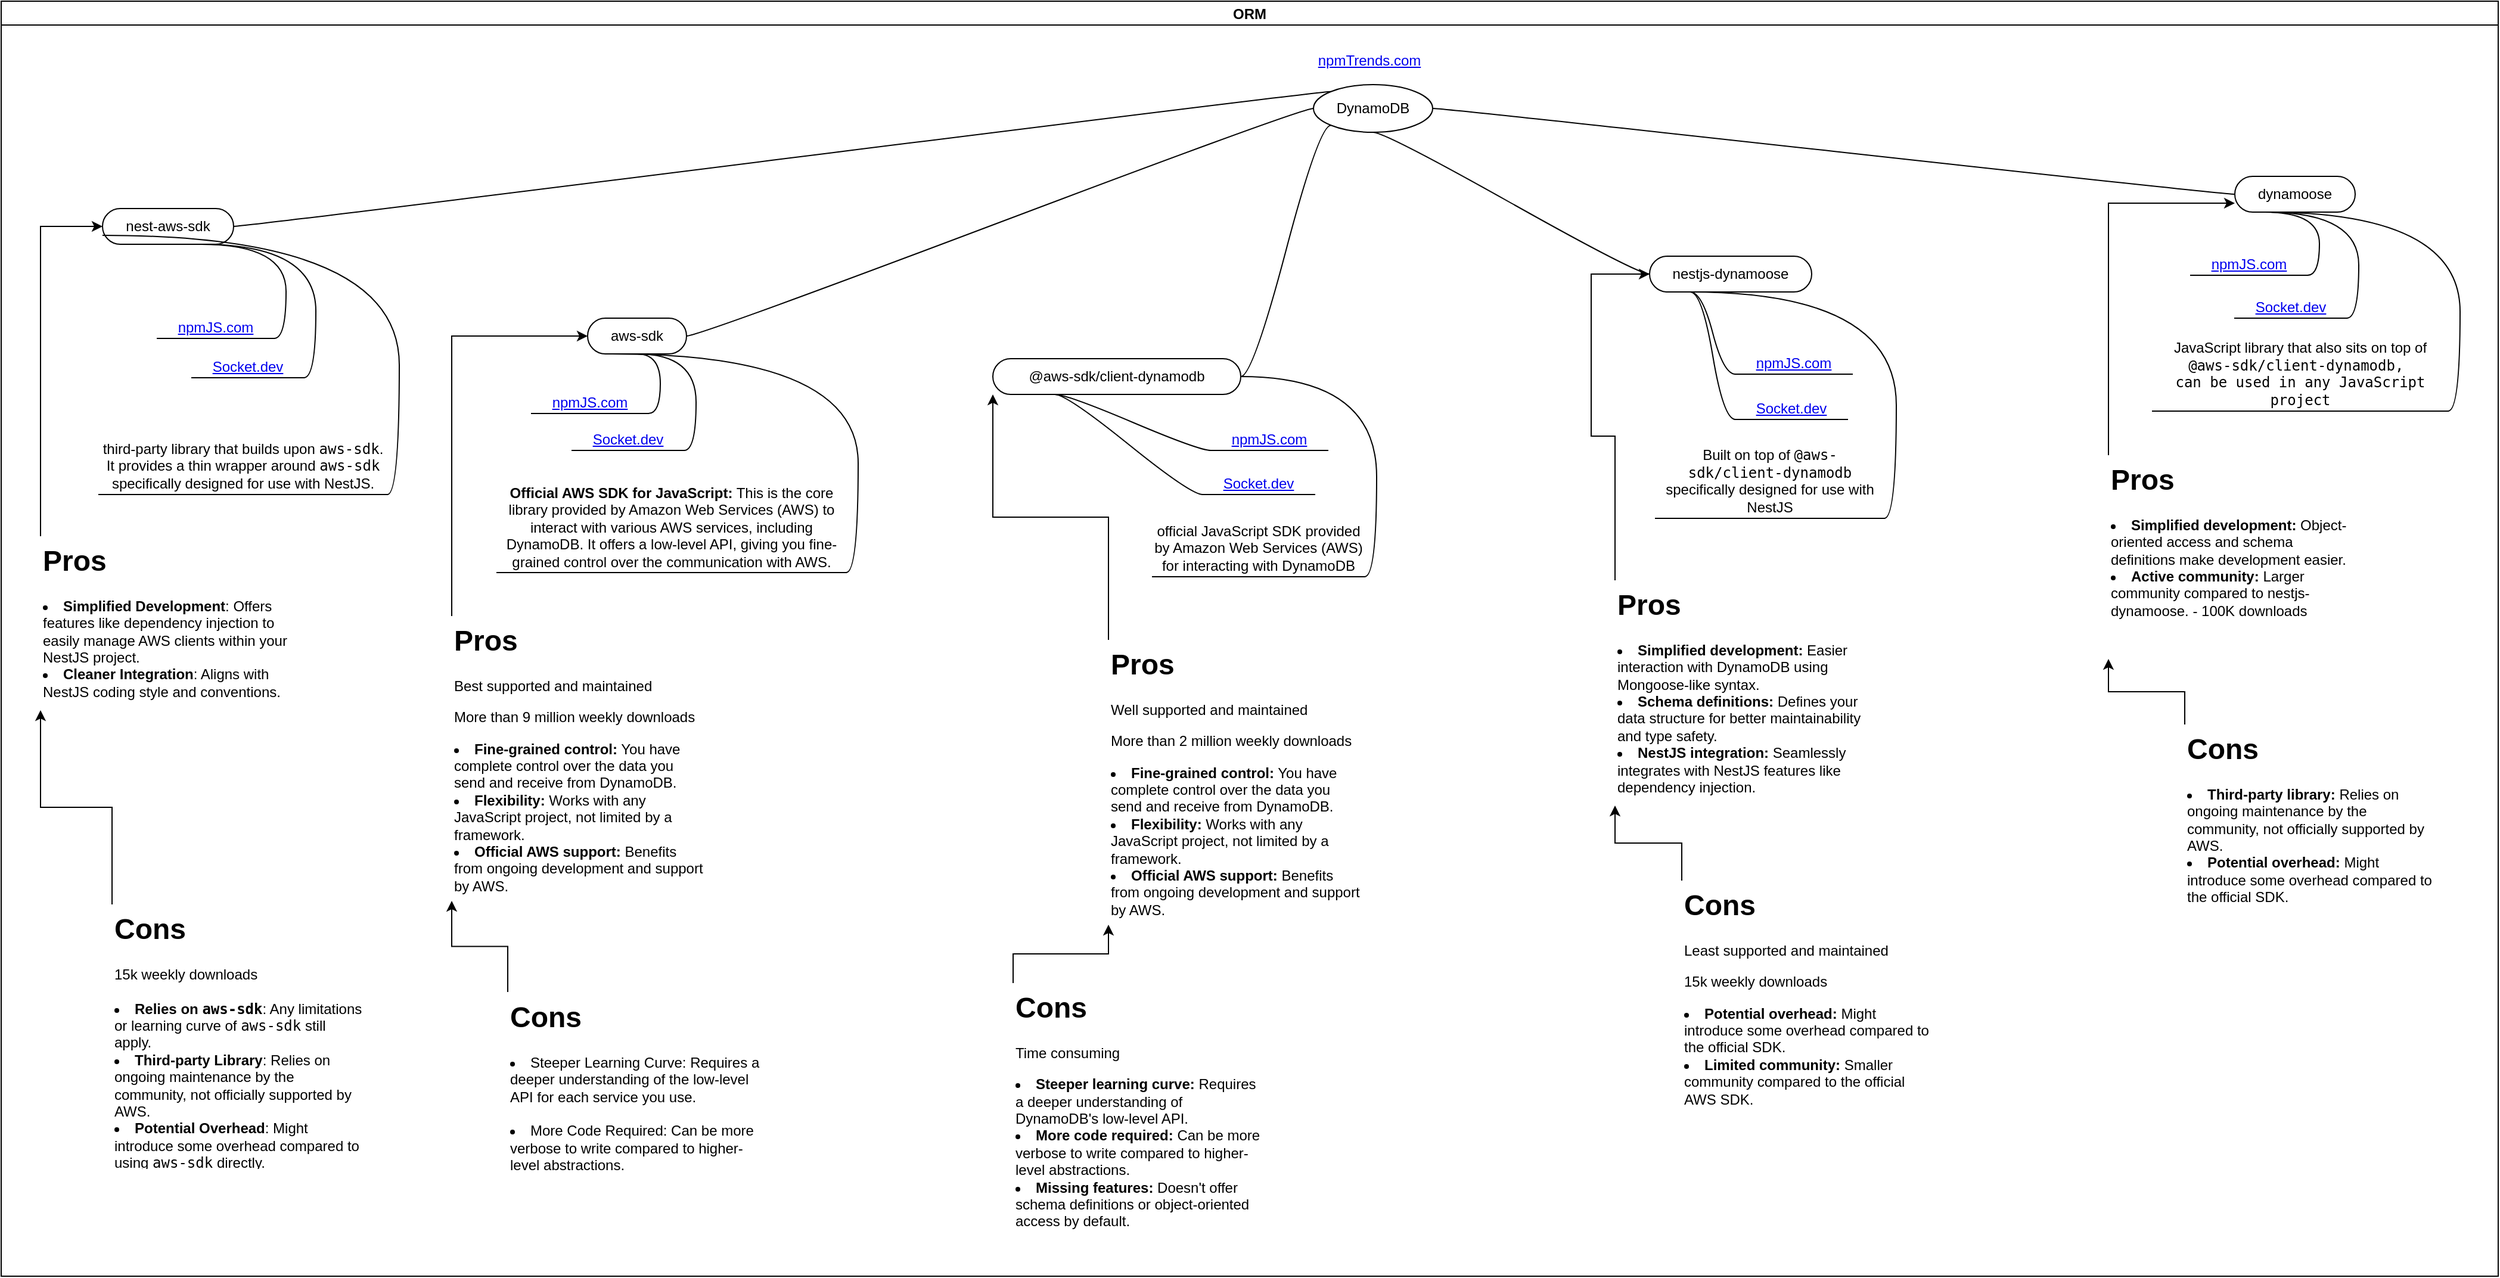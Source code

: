 <mxfile border="50" scale="3" compressed="false" locked="false" version="24.7.2" type="github">
  <diagram name="Blank" id="YmL12bMKpDGza6XwsDPr">
    <mxGraphModel dx="3053" dy="1545" grid="0" gridSize="10" guides="1" tooltips="1" connect="1" arrows="1" fold="1" page="0" pageScale="1" pageWidth="827" pageHeight="1169" background="none" math="1" shadow="0">
      <root>
        <mxCell id="X5NqExCQtvZxIxQ7pmgY-0" />
        <mxCell id="1" parent="X5NqExCQtvZxIxQ7pmgY-0" />
        <mxCell id="dohqmcMWc8sms09kIWmR-1" value="ORM" style="swimlane;startSize=20;horizontal=1;containerType=tree;" parent="1" vertex="1">
          <mxGeometry x="152" y="344" width="2095" height="1070" as="geometry">
            <mxRectangle x="241" y="273" width="84" height="26" as="alternateBounds" />
          </mxGeometry>
        </mxCell>
        <mxCell id="dohqmcMWc8sms09kIWmR-2" value="" style="edgeStyle=entityRelationEdgeStyle;startArrow=none;endArrow=none;segment=10;curved=1;sourcePerimeterSpacing=0;targetPerimeterSpacing=0;rounded=0;" parent="dohqmcMWc8sms09kIWmR-1" source="dohqmcMWc8sms09kIWmR-6" target="dohqmcMWc8sms09kIWmR-7" edge="1">
          <mxGeometry relative="1" as="geometry" />
        </mxCell>
        <mxCell id="dohqmcMWc8sms09kIWmR-4" value="" style="edgeStyle=entityRelationEdgeStyle;startArrow=none;endArrow=none;segment=10;curved=1;sourcePerimeterSpacing=0;targetPerimeterSpacing=0;rounded=0;exitX=0;exitY=1;exitDx=0;exitDy=0;" parent="dohqmcMWc8sms09kIWmR-1" source="dohqmcMWc8sms09kIWmR-6" target="dohqmcMWc8sms09kIWmR-9" edge="1">
          <mxGeometry relative="1" as="geometry" />
        </mxCell>
        <mxCell id="dohqmcMWc8sms09kIWmR-6" value="DynamoDB" style="ellipse;whiteSpace=wrap;html=1;align=center;treeFolding=1;treeMoving=1;newEdgeStyle={&quot;edgeStyle&quot;:&quot;entityRelationEdgeStyle&quot;,&quot;startArrow&quot;:&quot;none&quot;,&quot;endArrow&quot;:&quot;none&quot;,&quot;segment&quot;:10,&quot;curved&quot;:1,&quot;sourcePerimeterSpacing&quot;:0,&quot;targetPerimeterSpacing&quot;:0};" parent="dohqmcMWc8sms09kIWmR-1" vertex="1">
          <mxGeometry x="1101" y="70" width="100" height="40" as="geometry" />
        </mxCell>
        <mxCell id="dohqmcMWc8sms09kIWmR-7" value="dynamoose" style="whiteSpace=wrap;html=1;rounded=1;arcSize=50;align=center;verticalAlign=middle;strokeWidth=1;autosize=1;spacing=4;treeFolding=1;treeMoving=1;newEdgeStyle={&quot;edgeStyle&quot;:&quot;entityRelationEdgeStyle&quot;,&quot;startArrow&quot;:&quot;none&quot;,&quot;endArrow&quot;:&quot;none&quot;,&quot;segment&quot;:10,&quot;curved&quot;:1,&quot;sourcePerimeterSpacing&quot;:0,&quot;targetPerimeterSpacing&quot;:0};" parent="dohqmcMWc8sms09kIWmR-1" vertex="1">
          <mxGeometry x="1874" y="147" width="101" height="30" as="geometry" />
        </mxCell>
        <mxCell id="dohqmcMWc8sms09kIWmR-9" value="@aws-sdk/client-dynamodb" style="whiteSpace=wrap;html=1;rounded=1;arcSize=50;align=center;verticalAlign=middle;strokeWidth=1;autosize=1;spacing=4;treeFolding=1;treeMoving=1;newEdgeStyle={&quot;edgeStyle&quot;:&quot;entityRelationEdgeStyle&quot;,&quot;startArrow&quot;:&quot;none&quot;,&quot;endArrow&quot;:&quot;none&quot;,&quot;segment&quot;:10,&quot;curved&quot;:1,&quot;sourcePerimeterSpacing&quot;:0,&quot;targetPerimeterSpacing&quot;:0};" parent="dohqmcMWc8sms09kIWmR-1" vertex="1">
          <mxGeometry x="832" y="300" width="208" height="30" as="geometry" />
        </mxCell>
        <mxCell id="dohqmcMWc8sms09kIWmR-16" value="nestjs-dynamoose" style="whiteSpace=wrap;html=1;rounded=1;arcSize=50;align=center;verticalAlign=middle;strokeWidth=1;autosize=1;spacing=4;treeFolding=1;treeMoving=1;newEdgeStyle={&quot;edgeStyle&quot;:&quot;entityRelationEdgeStyle&quot;,&quot;startArrow&quot;:&quot;none&quot;,&quot;endArrow&quot;:&quot;none&quot;,&quot;segment&quot;:10,&quot;curved&quot;:1,&quot;sourcePerimeterSpacing&quot;:0,&quot;targetPerimeterSpacing&quot;:0};" parent="dohqmcMWc8sms09kIWmR-1" vertex="1">
          <mxGeometry x="1383" y="214" width="136" height="30" as="geometry" />
        </mxCell>
        <mxCell id="dohqmcMWc8sms09kIWmR-17" value="" style="edgeStyle=entityRelationEdgeStyle;startArrow=none;endArrow=none;segment=10;curved=1;sourcePerimeterSpacing=0;targetPerimeterSpacing=0;rounded=0;exitX=0.5;exitY=1;exitDx=0;exitDy=0;" parent="dohqmcMWc8sms09kIWmR-1" source="dohqmcMWc8sms09kIWmR-6" target="dohqmcMWc8sms09kIWmR-16" edge="1">
          <mxGeometry relative="1" as="geometry">
            <mxPoint x="1101" y="90" as="sourcePoint" />
            <mxPoint x="839" y="160" as="targetPoint" />
          </mxGeometry>
        </mxCell>
        <mxCell id="dohqmcMWc8sms09kIWmR-20" value="&lt;a href=&quot;https://socket.dev/npm/package/@aws-sdk/client-dynamodb&quot;&gt;Socket.dev&lt;/a&gt;" style="whiteSpace=wrap;html=1;shape=partialRectangle;top=0;left=0;bottom=1;right=0;points=[[0,1],[1,1]];fillColor=none;align=center;verticalAlign=bottom;routingCenterY=0.5;snapToPoint=1;recursiveResize=0;autosize=1;treeFolding=1;treeMoving=1;newEdgeStyle={&quot;edgeStyle&quot;:&quot;entityRelationEdgeStyle&quot;,&quot;startArrow&quot;:&quot;none&quot;,&quot;endArrow&quot;:&quot;none&quot;,&quot;segment&quot;:10,&quot;curved&quot;:1,&quot;sourcePerimeterSpacing&quot;:0,&quot;targetPerimeterSpacing&quot;:0};" parent="dohqmcMWc8sms09kIWmR-1" vertex="1" collapsed="1">
          <mxGeometry x="1008" y="388" width="94" height="26" as="geometry" />
        </mxCell>
        <mxCell id="dohqmcMWc8sms09kIWmR-21" value="" style="edgeStyle=entityRelationEdgeStyle;startArrow=none;endArrow=none;segment=10;curved=1;sourcePerimeterSpacing=0;targetPerimeterSpacing=0;rounded=0;exitX=0.25;exitY=1;exitDx=0;exitDy=0;" parent="dohqmcMWc8sms09kIWmR-1" source="dohqmcMWc8sms09kIWmR-9" target="dohqmcMWc8sms09kIWmR-20" edge="1">
          <mxGeometry relative="1" as="geometry">
            <mxPoint x="1093" y="481" as="sourcePoint" />
          </mxGeometry>
        </mxCell>
        <mxCell id="dohqmcMWc8sms09kIWmR-22" value="&lt;a href=&quot;https://socket.dev/npm/package/nestjs-dynamoose&quot;&gt;Socket.dev&lt;/a&gt;" style="whiteSpace=wrap;html=1;shape=partialRectangle;top=0;left=0;bottom=1;right=0;points=[[0,1],[1,1]];fillColor=none;align=center;verticalAlign=bottom;routingCenterY=0.5;snapToPoint=1;recursiveResize=0;autosize=1;treeFolding=1;treeMoving=1;newEdgeStyle={&quot;edgeStyle&quot;:&quot;entityRelationEdgeStyle&quot;,&quot;startArrow&quot;:&quot;none&quot;,&quot;endArrow&quot;:&quot;none&quot;,&quot;segment&quot;:10,&quot;curved&quot;:1,&quot;sourcePerimeterSpacing&quot;:0,&quot;targetPerimeterSpacing&quot;:0};" parent="dohqmcMWc8sms09kIWmR-1" vertex="1" collapsed="1">
          <mxGeometry x="1455" y="325" width="94" height="26" as="geometry" />
        </mxCell>
        <mxCell id="dohqmcMWc8sms09kIWmR-23" value="" style="edgeStyle=entityRelationEdgeStyle;startArrow=none;endArrow=none;segment=10;curved=1;sourcePerimeterSpacing=0;targetPerimeterSpacing=0;rounded=0;exitX=0.25;exitY=1;exitDx=0;exitDy=0;" parent="dohqmcMWc8sms09kIWmR-1" source="dohqmcMWc8sms09kIWmR-16" target="dohqmcMWc8sms09kIWmR-22" edge="1">
          <mxGeometry relative="1" as="geometry">
            <mxPoint x="797" y="148" as="sourcePoint" />
            <mxPoint x="836" y="232" as="targetPoint" />
          </mxGeometry>
        </mxCell>
        <mxCell id="dohqmcMWc8sms09kIWmR-24" value="&lt;a href=&quot;https://www.npmjs.com/package/dynamoose&quot;&gt;npmJS.com&lt;/a&gt;" style="whiteSpace=wrap;html=1;shape=partialRectangle;top=0;left=0;bottom=1;right=0;points=[[0,1],[1,1]];fillColor=none;align=center;verticalAlign=bottom;routingCenterY=0.5;snapToPoint=1;recursiveResize=0;autosize=1;treeFolding=1;treeMoving=1;newEdgeStyle={&quot;edgeStyle&quot;:&quot;entityRelationEdgeStyle&quot;,&quot;startArrow&quot;:&quot;none&quot;,&quot;endArrow&quot;:&quot;none&quot;,&quot;segment&quot;:10,&quot;curved&quot;:1,&quot;sourcePerimeterSpacing&quot;:0,&quot;targetPerimeterSpacing&quot;:0};" parent="dohqmcMWc8sms09kIWmR-1" vertex="1" collapsed="1">
          <mxGeometry x="1837" y="204" width="98" height="26" as="geometry" />
        </mxCell>
        <mxCell id="dohqmcMWc8sms09kIWmR-25" value="" style="edgeStyle=entityRelationEdgeStyle;startArrow=none;endArrow=none;segment=10;curved=1;sourcePerimeterSpacing=0;targetPerimeterSpacing=0;rounded=0;exitX=0.25;exitY=1;exitDx=0;exitDy=0;" parent="dohqmcMWc8sms09kIWmR-1" source="dohqmcMWc8sms09kIWmR-7" target="dohqmcMWc8sms09kIWmR-24" edge="1">
          <mxGeometry relative="1" as="geometry">
            <mxPoint x="1235" y="249" as="sourcePoint" />
            <mxPoint x="1240" y="321" as="targetPoint" />
          </mxGeometry>
        </mxCell>
        <mxCell id="4PkbjZWsWmm0DBfJ9wQo-7" value="Built on top of &lt;code class=&quot;&quot;&gt;@aws-sdk/client-dynamodb&lt;/code&gt; specifically designed for use with NestJS" style="whiteSpace=wrap;html=1;shape=partialRectangle;top=0;left=0;bottom=1;right=0;points=[[0,1],[1,1]];fillColor=none;align=center;verticalAlign=bottom;routingCenterY=0.5;snapToPoint=1;recursiveResize=0;autosize=1;treeFolding=1;treeMoving=1;newEdgeStyle={&quot;edgeStyle&quot;:&quot;entityRelationEdgeStyle&quot;,&quot;startArrow&quot;:&quot;none&quot;,&quot;endArrow&quot;:&quot;none&quot;,&quot;segment&quot;:10,&quot;curved&quot;:1,&quot;sourcePerimeterSpacing&quot;:0,&quot;targetPerimeterSpacing&quot;:0};" parent="dohqmcMWc8sms09kIWmR-1" vertex="1">
          <mxGeometry x="1388" y="377" width="192" height="57" as="geometry" />
        </mxCell>
        <mxCell id="4PkbjZWsWmm0DBfJ9wQo-8" value="" style="edgeStyle=entityRelationEdgeStyle;startArrow=none;endArrow=none;segment=10;curved=1;sourcePerimeterSpacing=0;targetPerimeterSpacing=0;rounded=0;exitX=0.25;exitY=1;exitDx=0;exitDy=0;" parent="dohqmcMWc8sms09kIWmR-1" source="dohqmcMWc8sms09kIWmR-16" target="4PkbjZWsWmm0DBfJ9wQo-7" edge="1">
          <mxGeometry relative="1" as="geometry">
            <mxPoint x="793" y="309" as="sourcePoint" />
          </mxGeometry>
        </mxCell>
        <mxCell id="4PkbjZWsWmm0DBfJ9wQo-9" value="official JavaScript SDK provided by Amazon Web Services (AWS) for interacting with DynamoDB" style="whiteSpace=wrap;html=1;shape=partialRectangle;top=0;left=0;bottom=1;right=0;points=[[0,1],[1,1]];fillColor=none;align=center;verticalAlign=bottom;routingCenterY=0.5;snapToPoint=1;recursiveResize=0;autosize=1;treeFolding=1;treeMoving=1;newEdgeStyle={&quot;edgeStyle&quot;:&quot;entityRelationEdgeStyle&quot;,&quot;startArrow&quot;:&quot;none&quot;,&quot;endArrow&quot;:&quot;none&quot;,&quot;segment&quot;:10,&quot;curved&quot;:1,&quot;sourcePerimeterSpacing&quot;:0,&quot;targetPerimeterSpacing&quot;:0};" parent="dohqmcMWc8sms09kIWmR-1" vertex="1">
          <mxGeometry x="966" y="431" width="178" height="52" as="geometry" />
        </mxCell>
        <mxCell id="4PkbjZWsWmm0DBfJ9wQo-10" value="" style="edgeStyle=entityRelationEdgeStyle;startArrow=none;endArrow=none;segment=10;curved=1;sourcePerimeterSpacing=0;targetPerimeterSpacing=0;rounded=0;exitX=1;exitY=0.5;exitDx=0;exitDy=0;" parent="dohqmcMWc8sms09kIWmR-1" source="dohqmcMWc8sms09kIWmR-9" target="4PkbjZWsWmm0DBfJ9wQo-9" edge="1">
          <mxGeometry relative="1" as="geometry">
            <mxPoint x="1235" y="249" as="sourcePoint" />
            <mxPoint x="1382" y="389" as="targetPoint" />
          </mxGeometry>
        </mxCell>
        <mxCell id="4PkbjZWsWmm0DBfJ9wQo-11" value="JavaScript library that also sits on top of &lt;code class=&quot;&quot;&gt;@aws-sdk/client-dynamodb,&amp;nbsp;&lt;/code&gt;&lt;div&gt;&lt;code class=&quot;&quot;&gt;can be used in any JavaScript project&lt;div class=&quot;container&quot;&gt;&lt;/div&gt;&lt;/code&gt;&lt;/div&gt;" style="whiteSpace=wrap;html=1;shape=partialRectangle;top=0;left=0;bottom=1;right=0;points=[[0,1],[1,1]];fillColor=none;align=center;verticalAlign=bottom;routingCenterY=0.5;snapToPoint=1;recursiveResize=0;autosize=1;treeFolding=1;treeMoving=1;newEdgeStyle={&quot;edgeStyle&quot;:&quot;entityRelationEdgeStyle&quot;,&quot;startArrow&quot;:&quot;none&quot;,&quot;endArrow&quot;:&quot;none&quot;,&quot;segment&quot;:10,&quot;curved&quot;:1,&quot;sourcePerimeterSpacing&quot;:0,&quot;targetPerimeterSpacing&quot;:0};" parent="dohqmcMWc8sms09kIWmR-1" vertex="1">
          <mxGeometry x="1805" y="303" width="248" height="41" as="geometry" />
        </mxCell>
        <mxCell id="4PkbjZWsWmm0DBfJ9wQo-12" value="" style="edgeStyle=entityRelationEdgeStyle;startArrow=none;endArrow=none;segment=10;curved=1;sourcePerimeterSpacing=0;targetPerimeterSpacing=0;rounded=0;exitX=0.25;exitY=1;exitDx=0;exitDy=0;" parent="dohqmcMWc8sms09kIWmR-1" source="dohqmcMWc8sms09kIWmR-7" target="4PkbjZWsWmm0DBfJ9wQo-11" edge="1">
          <mxGeometry relative="1" as="geometry">
            <mxPoint x="1235" y="249" as="sourcePoint" />
            <mxPoint x="1382" y="389" as="targetPoint" />
          </mxGeometry>
        </mxCell>
        <mxCell id="4PkbjZWsWmm0DBfJ9wQo-13" value="&lt;a href=&quot;https://www.npmjs.com/package/@aws-sdk/client-dynamodb&quot;&gt;npmJS.com&lt;/a&gt;" style="whiteSpace=wrap;html=1;shape=partialRectangle;top=0;left=0;bottom=1;right=0;points=[[0,1],[1,1]];fillColor=none;align=center;verticalAlign=bottom;routingCenterY=0.5;snapToPoint=1;recursiveResize=0;autosize=1;treeFolding=1;treeMoving=1;newEdgeStyle={&quot;edgeStyle&quot;:&quot;entityRelationEdgeStyle&quot;,&quot;startArrow&quot;:&quot;none&quot;,&quot;endArrow&quot;:&quot;none&quot;,&quot;segment&quot;:10,&quot;curved&quot;:1,&quot;sourcePerimeterSpacing&quot;:0,&quot;targetPerimeterSpacing&quot;:0};" parent="dohqmcMWc8sms09kIWmR-1" vertex="1" collapsed="1">
          <mxGeometry x="1015" y="351" width="98" height="26" as="geometry" />
        </mxCell>
        <mxCell id="4PkbjZWsWmm0DBfJ9wQo-14" value="" style="edgeStyle=entityRelationEdgeStyle;startArrow=none;endArrow=none;segment=10;curved=1;sourcePerimeterSpacing=0;targetPerimeterSpacing=0;rounded=0;exitX=0.25;exitY=1;exitDx=0;exitDy=0;" parent="dohqmcMWc8sms09kIWmR-1" source="dohqmcMWc8sms09kIWmR-9" target="4PkbjZWsWmm0DBfJ9wQo-13" edge="1">
          <mxGeometry relative="1" as="geometry">
            <mxPoint x="884" y="330" as="sourcePoint" />
            <mxPoint x="923" y="414" as="targetPoint" />
          </mxGeometry>
        </mxCell>
        <mxCell id="4PkbjZWsWmm0DBfJ9wQo-17" value="&lt;a href=&quot;https://www.npmjs.com/package/nestjs-dynamoose&quot;&gt;npmJS.com&lt;/a&gt;" style="whiteSpace=wrap;html=1;shape=partialRectangle;top=0;left=0;bottom=1;right=0;points=[[0,1],[1,1]];fillColor=none;align=center;verticalAlign=bottom;routingCenterY=0.5;snapToPoint=1;recursiveResize=0;autosize=1;treeFolding=1;treeMoving=1;newEdgeStyle={&quot;edgeStyle&quot;:&quot;entityRelationEdgeStyle&quot;,&quot;startArrow&quot;:&quot;none&quot;,&quot;endArrow&quot;:&quot;none&quot;,&quot;segment&quot;:10,&quot;curved&quot;:1,&quot;sourcePerimeterSpacing&quot;:0,&quot;targetPerimeterSpacing&quot;:0};" parent="dohqmcMWc8sms09kIWmR-1" vertex="1" collapsed="1">
          <mxGeometry x="1455" y="287" width="98" height="26" as="geometry" />
        </mxCell>
        <mxCell id="4PkbjZWsWmm0DBfJ9wQo-18" value="" style="edgeStyle=entityRelationEdgeStyle;startArrow=none;endArrow=none;segment=10;curved=1;sourcePerimeterSpacing=0;targetPerimeterSpacing=0;rounded=0;exitX=0.25;exitY=1;exitDx=0;exitDy=0;" parent="dohqmcMWc8sms09kIWmR-1" source="dohqmcMWc8sms09kIWmR-16" target="4PkbjZWsWmm0DBfJ9wQo-17" edge="1">
          <mxGeometry relative="1" as="geometry">
            <mxPoint x="1235" y="249" as="sourcePoint" />
            <mxPoint x="1257" y="318" as="targetPoint" />
          </mxGeometry>
        </mxCell>
        <mxCell id="4PkbjZWsWmm0DBfJ9wQo-21" value="&lt;a href=&quot;https://socket.dev/npm/package/dynamoose&quot;&gt;Socket.dev&lt;/a&gt;" style="whiteSpace=wrap;html=1;shape=partialRectangle;top=0;left=0;bottom=1;right=0;points=[[0,1],[1,1]];fillColor=none;align=center;verticalAlign=bottom;routingCenterY=0.5;snapToPoint=1;recursiveResize=0;autosize=1;treeFolding=1;treeMoving=1;newEdgeStyle={&quot;edgeStyle&quot;:&quot;entityRelationEdgeStyle&quot;,&quot;startArrow&quot;:&quot;none&quot;,&quot;endArrow&quot;:&quot;none&quot;,&quot;segment&quot;:10,&quot;curved&quot;:1,&quot;sourcePerimeterSpacing&quot;:0,&quot;targetPerimeterSpacing&quot;:0};" parent="dohqmcMWc8sms09kIWmR-1" vertex="1" collapsed="1">
          <mxGeometry x="1874" y="240" width="94" height="26" as="geometry" />
        </mxCell>
        <mxCell id="4PkbjZWsWmm0DBfJ9wQo-22" value="" style="edgeStyle=entityRelationEdgeStyle;startArrow=none;endArrow=none;segment=10;curved=1;sourcePerimeterSpacing=0;targetPerimeterSpacing=0;rounded=0;exitX=0.25;exitY=1;exitDx=0;exitDy=0;" parent="dohqmcMWc8sms09kIWmR-1" source="dohqmcMWc8sms09kIWmR-7" target="4PkbjZWsWmm0DBfJ9wQo-21" edge="1">
          <mxGeometry relative="1" as="geometry">
            <mxPoint x="1493" y="178" as="sourcePoint" />
            <mxPoint x="1533" y="243" as="targetPoint" />
          </mxGeometry>
        </mxCell>
        <mxCell id="4PkbjZWsWmm0DBfJ9wQo-24" value="&lt;a href=&quot;https://npmtrends.com/@aws-sdk/client-dynamodb-vs-aws-sdk-vs-dynamoose-vs-nest-aws-sdk-vs-nestjs-dynamoose&quot;&gt;npmTrends.com&lt;/a&gt;" style="text;html=1;align=center;verticalAlign=middle;whiteSpace=wrap;rounded=0;" parent="dohqmcMWc8sms09kIWmR-1" vertex="1">
          <mxGeometry x="1118" y="35" width="60" height="30" as="geometry" />
        </mxCell>
        <mxCell id="4PkbjZWsWmm0DBfJ9wQo-55" style="edgeStyle=orthogonalEdgeStyle;rounded=0;orthogonalLoop=1;jettySize=auto;html=1;exitX=0;exitY=0;exitDx=0;exitDy=0;entryX=0;entryY=1;entryDx=0;entryDy=0;" parent="dohqmcMWc8sms09kIWmR-1" source="4PkbjZWsWmm0DBfJ9wQo-25" target="dohqmcMWc8sms09kIWmR-9" edge="1">
          <mxGeometry relative="1" as="geometry" />
        </mxCell>
        <mxCell id="4PkbjZWsWmm0DBfJ9wQo-25" value="&lt;h1 style=&quot;margin-top: 0px;&quot;&gt;Pros&lt;/h1&gt;&lt;p&gt;Well supported and maintained&lt;/p&gt;&lt;p&gt;More than 2 million weekly downloads&lt;/p&gt;&lt;li data-sourcepos=&quot;7:1-7:104&quot;&gt;&lt;strong&gt;Fine-grained control:&lt;/strong&gt; You have complete control over the data you send and receive from DynamoDB.&lt;/li&gt;&lt;li data-sourcepos=&quot;8:1-8:81&quot;&gt;&lt;strong&gt;Flexibility:&lt;/strong&gt; Works with any JavaScript project, not limited by a framework.&lt;/li&gt;&lt;li data-sourcepos=&quot;9:1-10:0&quot;&gt;&lt;strong&gt;Official AWS support:&lt;/strong&gt; Benefits from ongoing development and support by AWS.&lt;/li&gt;" style="text;html=1;whiteSpace=wrap;overflow=hidden;rounded=0;" parent="dohqmcMWc8sms09kIWmR-1" vertex="1">
          <mxGeometry x="929" y="536" width="212" height="239" as="geometry" />
        </mxCell>
        <mxCell id="4PkbjZWsWmm0DBfJ9wQo-56" style="edgeStyle=orthogonalEdgeStyle;rounded=0;orthogonalLoop=1;jettySize=auto;html=1;exitX=0;exitY=0;exitDx=0;exitDy=0;entryX=0;entryY=1;entryDx=0;entryDy=0;" parent="dohqmcMWc8sms09kIWmR-1" source="4PkbjZWsWmm0DBfJ9wQo-26" target="4PkbjZWsWmm0DBfJ9wQo-25" edge="1">
          <mxGeometry relative="1" as="geometry" />
        </mxCell>
        <mxCell id="4PkbjZWsWmm0DBfJ9wQo-26" value="&lt;h1 style=&quot;margin-top: 0px;&quot;&gt;Cons&lt;/h1&gt;&lt;p&gt;Time consuming&lt;/p&gt;&lt;li data-sourcepos=&quot;13:1-13:90&quot;&gt;&lt;strong&gt;Steeper learning curve:&lt;/strong&gt; Requires a deeper understanding of DynamoDB&#39;s low-level API.&lt;/li&gt;&lt;li data-sourcepos=&quot;14:1-14:93&quot;&gt;&lt;strong&gt;More code required:&lt;/strong&gt; Can be more verbose to write compared to higher-level abstractions.&lt;/li&gt;&lt;li data-sourcepos=&quot;15:1-17:0&quot;&gt;&lt;strong&gt;Missing features:&lt;/strong&gt; Doesn&#39;t offer schema definitions or object-oriented access by default.&lt;/li&gt;" style="text;html=1;whiteSpace=wrap;overflow=hidden;rounded=0;" parent="dohqmcMWc8sms09kIWmR-1" vertex="1">
          <mxGeometry x="849" y="824" width="212" height="219" as="geometry" />
        </mxCell>
        <mxCell id="4PkbjZWsWmm0DBfJ9wQo-62" style="edgeStyle=orthogonalEdgeStyle;rounded=0;orthogonalLoop=1;jettySize=auto;html=1;exitX=0;exitY=0;exitDx=0;exitDy=0;entryX=0;entryY=1;entryDx=0;entryDy=0;" parent="dohqmcMWc8sms09kIWmR-1" source="4PkbjZWsWmm0DBfJ9wQo-27" target="4PkbjZWsWmm0DBfJ9wQo-28" edge="1">
          <mxGeometry relative="1" as="geometry" />
        </mxCell>
        <mxCell id="4PkbjZWsWmm0DBfJ9wQo-27" value="&lt;h1 style=&quot;margin-top: 0px;&quot;&gt;Cons&lt;/h1&gt;&lt;p&gt;Least supported and maintained&lt;/p&gt;&lt;p&gt;15k weekly downloads&lt;/p&gt;&lt;li data-sourcepos=&quot;29:1-29:85&quot;&gt;&lt;strong&gt;Potential overhead:&lt;/strong&gt; Might introduce some overhead compared to the official SDK.&lt;/li&gt;&lt;li data-sourcepos=&quot;30:1-32:0&quot;&gt;&lt;strong&gt;Limited community:&lt;/strong&gt; Smaller community compared to the official AWS SDK.&lt;/li&gt;" style="text;html=1;whiteSpace=wrap;overflow=hidden;rounded=0;" parent="dohqmcMWc8sms09kIWmR-1" vertex="1">
          <mxGeometry x="1410" y="738" width="212" height="199" as="geometry" />
        </mxCell>
        <mxCell id="4PkbjZWsWmm0DBfJ9wQo-61" style="edgeStyle=orthogonalEdgeStyle;rounded=0;orthogonalLoop=1;jettySize=auto;html=1;exitX=0;exitY=0;exitDx=0;exitDy=0;entryX=0;entryY=0.5;entryDx=0;entryDy=0;" parent="dohqmcMWc8sms09kIWmR-1" source="4PkbjZWsWmm0DBfJ9wQo-28" target="dohqmcMWc8sms09kIWmR-16" edge="1">
          <mxGeometry relative="1" as="geometry" />
        </mxCell>
        <mxCell id="4PkbjZWsWmm0DBfJ9wQo-28" value="&lt;h1 style=&quot;margin-top: 0px;&quot;&gt;Pros&lt;/h1&gt;&lt;li data-sourcepos=&quot;22:1-22:90&quot;&gt;&lt;strong&gt;Simplified development:&lt;/strong&gt; Easier interaction with DynamoDB using Mongoose-like syntax.&lt;/li&gt;&lt;li data-sourcepos=&quot;23:1-23:97&quot;&gt;&lt;strong&gt;Schema definitions:&lt;/strong&gt; Defines your data structure for better maintainability and type safety.&lt;/li&gt;&lt;li data-sourcepos=&quot;24:1-25:0&quot;&gt;&lt;strong&gt;NestJS integration:&lt;/strong&gt; Seamlessly integrates with NestJS features like dependency injection.&lt;/li&gt;" style="text;html=1;whiteSpace=wrap;overflow=hidden;rounded=0;" parent="dohqmcMWc8sms09kIWmR-1" vertex="1">
          <mxGeometry x="1354" y="486" width="212" height="189" as="geometry" />
        </mxCell>
        <mxCell id="4PkbjZWsWmm0DBfJ9wQo-60" style="edgeStyle=orthogonalEdgeStyle;rounded=0;orthogonalLoop=1;jettySize=auto;html=1;exitX=0;exitY=0;exitDx=0;exitDy=0;entryX=0;entryY=1;entryDx=0;entryDy=0;" parent="dohqmcMWc8sms09kIWmR-1" source="4PkbjZWsWmm0DBfJ9wQo-29" target="4PkbjZWsWmm0DBfJ9wQo-30" edge="1">
          <mxGeometry relative="1" as="geometry" />
        </mxCell>
        <mxCell id="4PkbjZWsWmm0DBfJ9wQo-29" value="&lt;h1 style=&quot;margin-top: 0px;&quot;&gt;Cons&lt;/h1&gt;&lt;li data-sourcepos=&quot;43:1-43:107&quot;&gt;&lt;strong&gt;Third-party library:&lt;/strong&gt; Relies on ongoing maintenance by the community, not officially supported by AWS.&lt;/li&gt;&lt;li data-sourcepos=&quot;44:1-45:0&quot;&gt;&lt;strong&gt;Potential overhead:&lt;/strong&gt; Might introduce some overhead compared to the official SDK.&lt;/li&gt;" style="text;html=1;whiteSpace=wrap;overflow=hidden;rounded=0;" parent="dohqmcMWc8sms09kIWmR-1" vertex="1">
          <mxGeometry x="1832" y="607" width="212" height="158" as="geometry" />
        </mxCell>
        <mxCell id="4PkbjZWsWmm0DBfJ9wQo-59" style="edgeStyle=orthogonalEdgeStyle;rounded=0;orthogonalLoop=1;jettySize=auto;html=1;exitX=0;exitY=0;exitDx=0;exitDy=0;entryX=0;entryY=0.75;entryDx=0;entryDy=0;" parent="dohqmcMWc8sms09kIWmR-1" source="4PkbjZWsWmm0DBfJ9wQo-30" target="dohqmcMWc8sms09kIWmR-7" edge="1">
          <mxGeometry relative="1" as="geometry" />
        </mxCell>
        <mxCell id="4PkbjZWsWmm0DBfJ9wQo-30" value="&lt;h1 style=&quot;margin-top: 0px;&quot;&gt;Pros&lt;/h1&gt;&lt;li data-sourcepos=&quot;37:1-37:100&quot;&gt;&lt;strong&gt;Simplified development:&lt;/strong&gt; Object-oriented access and schema definitions make development easier.&lt;/li&gt;&lt;li data-sourcepos=&quot;39:1-40:0&quot;&gt;&lt;strong&gt;Active community:&lt;/strong&gt; Larger community compared to nestjs-dynamoose. - 100K downloads&lt;/li&gt;" style="text;html=1;whiteSpace=wrap;overflow=hidden;rounded=0;" parent="dohqmcMWc8sms09kIWmR-1" vertex="1">
          <mxGeometry x="1768" y="381" width="212" height="171" as="geometry" />
        </mxCell>
        <mxCell id="4PkbjZWsWmm0DBfJ9wQo-49" value="aws-sdk" style="whiteSpace=wrap;html=1;rounded=1;arcSize=50;align=center;verticalAlign=middle;strokeWidth=1;autosize=1;spacing=4;treeFolding=1;treeMoving=1;newEdgeStyle={&quot;edgeStyle&quot;:&quot;entityRelationEdgeStyle&quot;,&quot;startArrow&quot;:&quot;none&quot;,&quot;endArrow&quot;:&quot;none&quot;,&quot;segment&quot;:10,&quot;curved&quot;:1,&quot;sourcePerimeterSpacing&quot;:0,&quot;targetPerimeterSpacing&quot;:0};" parent="dohqmcMWc8sms09kIWmR-1" vertex="1">
          <mxGeometry x="492" y="266" width="83" height="30" as="geometry" />
        </mxCell>
        <mxCell id="4PkbjZWsWmm0DBfJ9wQo-50" value="" style="edgeStyle=entityRelationEdgeStyle;startArrow=none;endArrow=none;segment=10;curved=1;sourcePerimeterSpacing=0;targetPerimeterSpacing=0;rounded=0;" parent="dohqmcMWc8sms09kIWmR-1" source="dohqmcMWc8sms09kIWmR-6" target="4PkbjZWsWmm0DBfJ9wQo-49" edge="1">
          <mxGeometry relative="1" as="geometry">
            <mxPoint x="1101" y="90" as="sourcePoint" />
            <mxPoint x="953" y="133" as="targetPoint" />
          </mxGeometry>
        </mxCell>
        <mxCell id="4PkbjZWsWmm0DBfJ9wQo-52" value="nest-aws-sdk" style="whiteSpace=wrap;html=1;rounded=1;arcSize=50;align=center;verticalAlign=middle;strokeWidth=1;autosize=1;spacing=4;treeFolding=1;treeMoving=1;newEdgeStyle={&quot;edgeStyle&quot;:&quot;entityRelationEdgeStyle&quot;,&quot;startArrow&quot;:&quot;none&quot;,&quot;endArrow&quot;:&quot;none&quot;,&quot;segment&quot;:10,&quot;curved&quot;:1,&quot;sourcePerimeterSpacing&quot;:0,&quot;targetPerimeterSpacing&quot;:0};" parent="dohqmcMWc8sms09kIWmR-1" vertex="1">
          <mxGeometry x="85" y="174" width="110" height="30" as="geometry" />
        </mxCell>
        <mxCell id="4PkbjZWsWmm0DBfJ9wQo-53" value="" style="edgeStyle=entityRelationEdgeStyle;startArrow=none;endArrow=none;segment=10;curved=1;sourcePerimeterSpacing=0;targetPerimeterSpacing=0;rounded=0;entryX=1;entryY=0.5;entryDx=0;entryDy=0;exitX=0;exitY=0;exitDx=0;exitDy=0;" parent="dohqmcMWc8sms09kIWmR-1" source="dohqmcMWc8sms09kIWmR-6" target="4PkbjZWsWmm0DBfJ9wQo-52" edge="1">
          <mxGeometry relative="1" as="geometry">
            <mxPoint x="1101" y="90" as="sourcePoint" />
            <mxPoint x="501.0" y="207" as="targetPoint" />
          </mxGeometry>
        </mxCell>
        <mxCell id="4PkbjZWsWmm0DBfJ9wQo-63" value="&lt;a href=&quot;https://socket.dev/npm/package/nest-aws-sdk&quot;&gt;Socket.dev&lt;/a&gt;" style="whiteSpace=wrap;html=1;shape=partialRectangle;top=0;left=0;bottom=1;right=0;points=[[0,1],[1,1]];fillColor=none;align=center;verticalAlign=bottom;routingCenterY=0.5;snapToPoint=1;recursiveResize=0;autosize=1;treeFolding=1;treeMoving=1;newEdgeStyle={&quot;edgeStyle&quot;:&quot;entityRelationEdgeStyle&quot;,&quot;startArrow&quot;:&quot;none&quot;,&quot;endArrow&quot;:&quot;none&quot;,&quot;segment&quot;:10,&quot;curved&quot;:1,&quot;sourcePerimeterSpacing&quot;:0,&quot;targetPerimeterSpacing&quot;:0};" parent="dohqmcMWc8sms09kIWmR-1" vertex="1" collapsed="1">
          <mxGeometry x="160" y="290" width="94" height="26" as="geometry" />
        </mxCell>
        <mxCell id="4PkbjZWsWmm0DBfJ9wQo-64" value="&lt;a href=&quot;https://www.npmjs.com/package/nest-aws-sdk&quot;&gt;npmJS.com&lt;/a&gt;" style="whiteSpace=wrap;html=1;shape=partialRectangle;top=0;left=0;bottom=1;right=0;points=[[0,1],[1,1]];fillColor=none;align=center;verticalAlign=bottom;routingCenterY=0.5;snapToPoint=1;recursiveResize=0;autosize=1;treeFolding=1;treeMoving=1;newEdgeStyle={&quot;edgeStyle&quot;:&quot;entityRelationEdgeStyle&quot;,&quot;startArrow&quot;:&quot;none&quot;,&quot;endArrow&quot;:&quot;none&quot;,&quot;segment&quot;:10,&quot;curved&quot;:1,&quot;sourcePerimeterSpacing&quot;:0,&quot;targetPerimeterSpacing&quot;:0};" parent="dohqmcMWc8sms09kIWmR-1" vertex="1" collapsed="1">
          <mxGeometry x="131" y="257" width="98" height="26" as="geometry" />
        </mxCell>
        <mxCell id="4PkbjZWsWmm0DBfJ9wQo-78" style="edgeStyle=orthogonalEdgeStyle;rounded=0;orthogonalLoop=1;jettySize=auto;html=1;exitX=0;exitY=0;exitDx=0;exitDy=0;entryX=0;entryY=0.5;entryDx=0;entryDy=0;" parent="dohqmcMWc8sms09kIWmR-1" source="4PkbjZWsWmm0DBfJ9wQo-65" target="4PkbjZWsWmm0DBfJ9wQo-52" edge="1">
          <mxGeometry relative="1" as="geometry" />
        </mxCell>
        <mxCell id="4PkbjZWsWmm0DBfJ9wQo-65" value="&lt;h1 style=&quot;margin-top: 0px;&quot;&gt;Pros&lt;/h1&gt;&lt;li data-sourcepos=&quot;18:5-18:128&quot;&gt;&lt;b&gt;Simplified Development&lt;/b&gt;: Offers features like dependency injection to easily manage AWS clients within your NestJS project.&lt;/li&gt;&lt;li data-sourcepos=&quot;19:5-19:75&quot;&gt;&lt;b&gt;Cleaner Integration&lt;/b&gt;: Aligns with NestJS coding style and conventions.&lt;/li&gt;" style="text;html=1;whiteSpace=wrap;overflow=hidden;rounded=0;" parent="dohqmcMWc8sms09kIWmR-1" vertex="1">
          <mxGeometry x="33" y="449" width="212" height="146" as="geometry" />
        </mxCell>
        <mxCell id="4PkbjZWsWmm0DBfJ9wQo-66" value="&lt;h1 style=&quot;margin-top: 0px;&quot;&gt;Cons&lt;/h1&gt;&lt;div&gt;15k weekly downloads&lt;/div&gt;&lt;div&gt;&lt;br&gt;&lt;/div&gt;&lt;li data-sourcepos=&quot;21:5-21:86&quot;&gt;&lt;b&gt;Relies on &lt;code class=&quot;&quot;&gt;aws-sdk&lt;/code&gt;&lt;/b&gt;: Any limitations or learning curve of &lt;code class=&quot;&quot;&gt;aws-sdk&lt;/code&gt; still apply.&lt;/li&gt;&lt;li data-sourcepos=&quot;22:5-22:107&quot;&gt;&lt;b&gt;Third-party Library&lt;/b&gt;: Relies on ongoing maintenance by the community, not officially supported by AWS.&lt;/li&gt;&lt;li data-sourcepos=&quot;23:5-25:0&quot;&gt;&lt;b&gt;Potential Overhead&lt;/b&gt;: Might introduce some overhead compared to using &lt;code class=&quot;&quot;&gt;aws-sdk&lt;/code&gt; directly.&lt;/li&gt;" style="text;html=1;whiteSpace=wrap;overflow=hidden;rounded=0;" parent="dohqmcMWc8sms09kIWmR-1" vertex="1">
          <mxGeometry x="93" y="758" width="212" height="219" as="geometry" />
        </mxCell>
        <mxCell id="4PkbjZWsWmm0DBfJ9wQo-67" value="" style="edgeStyle=entityRelationEdgeStyle;startArrow=none;endArrow=none;segment=10;curved=1;sourcePerimeterSpacing=0;targetPerimeterSpacing=0;rounded=0;exitX=0.75;exitY=1;exitDx=0;exitDy=0;" parent="dohqmcMWc8sms09kIWmR-1" source="4PkbjZWsWmm0DBfJ9wQo-52" target="4PkbjZWsWmm0DBfJ9wQo-63" edge="1">
          <mxGeometry relative="1" as="geometry">
            <mxPoint x="884" y="330" as="sourcePoint" />
            <mxPoint x="922" y="403" as="targetPoint" />
          </mxGeometry>
        </mxCell>
        <mxCell id="4PkbjZWsWmm0DBfJ9wQo-68" value="" style="edgeStyle=entityRelationEdgeStyle;startArrow=none;endArrow=none;segment=10;curved=1;sourcePerimeterSpacing=0;targetPerimeterSpacing=0;rounded=0;exitX=0.75;exitY=1;exitDx=0;exitDy=0;" parent="dohqmcMWc8sms09kIWmR-1" source="4PkbjZWsWmm0DBfJ9wQo-52" target="4PkbjZWsWmm0DBfJ9wQo-64" edge="1">
          <mxGeometry relative="1" as="geometry">
            <mxPoint x="884" y="330" as="sourcePoint" />
            <mxPoint x="920" y="376" as="targetPoint" />
          </mxGeometry>
        </mxCell>
        <mxCell id="4PkbjZWsWmm0DBfJ9wQo-69" style="edgeStyle=orthogonalEdgeStyle;rounded=0;orthogonalLoop=1;jettySize=auto;html=1;exitX=0;exitY=0;exitDx=0;exitDy=0;entryX=0;entryY=1;entryDx=0;entryDy=0;" parent="dohqmcMWc8sms09kIWmR-1" source="4PkbjZWsWmm0DBfJ9wQo-66" target="4PkbjZWsWmm0DBfJ9wQo-65" edge="1">
          <mxGeometry relative="1" as="geometry">
            <mxPoint x="821" y="861" as="sourcePoint" />
            <mxPoint x="761" y="791" as="targetPoint" />
          </mxGeometry>
        </mxCell>
        <mxCell id="4PkbjZWsWmm0DBfJ9wQo-70" value="&lt;a href=&quot;https://socket.dev/npm/package/aws-sdk&quot;&gt;Socket.dev&lt;/a&gt;" style="whiteSpace=wrap;html=1;shape=partialRectangle;top=0;left=0;bottom=1;right=0;points=[[0,1],[1,1]];fillColor=none;align=center;verticalAlign=bottom;routingCenterY=0.5;snapToPoint=1;recursiveResize=0;autosize=1;treeFolding=1;treeMoving=1;newEdgeStyle={&quot;edgeStyle&quot;:&quot;entityRelationEdgeStyle&quot;,&quot;startArrow&quot;:&quot;none&quot;,&quot;endArrow&quot;:&quot;none&quot;,&quot;segment&quot;:10,&quot;curved&quot;:1,&quot;sourcePerimeterSpacing&quot;:0,&quot;targetPerimeterSpacing&quot;:0};" parent="dohqmcMWc8sms09kIWmR-1" vertex="1" collapsed="1">
          <mxGeometry x="479" y="351" width="94" height="26" as="geometry" />
        </mxCell>
        <mxCell id="4PkbjZWsWmm0DBfJ9wQo-71" value="&lt;a href=&quot;https://www.npmjs.com/package/aws-sdk&quot;&gt;npmJS.com&lt;/a&gt;" style="whiteSpace=wrap;html=1;shape=partialRectangle;top=0;left=0;bottom=1;right=0;points=[[0,1],[1,1]];fillColor=none;align=center;verticalAlign=bottom;routingCenterY=0.5;snapToPoint=1;recursiveResize=0;autosize=1;treeFolding=1;treeMoving=1;newEdgeStyle={&quot;edgeStyle&quot;:&quot;entityRelationEdgeStyle&quot;,&quot;startArrow&quot;:&quot;none&quot;,&quot;endArrow&quot;:&quot;none&quot;,&quot;segment&quot;:10,&quot;curved&quot;:1,&quot;sourcePerimeterSpacing&quot;:0,&quot;targetPerimeterSpacing&quot;:0};" parent="dohqmcMWc8sms09kIWmR-1" vertex="1" collapsed="1">
          <mxGeometry x="445" y="320" width="98" height="26" as="geometry" />
        </mxCell>
        <mxCell id="4PkbjZWsWmm0DBfJ9wQo-77" style="edgeStyle=orthogonalEdgeStyle;rounded=0;orthogonalLoop=1;jettySize=auto;html=1;exitX=0;exitY=0;exitDx=0;exitDy=0;entryX=0;entryY=0.5;entryDx=0;entryDy=0;" parent="dohqmcMWc8sms09kIWmR-1" source="4PkbjZWsWmm0DBfJ9wQo-72" target="4PkbjZWsWmm0DBfJ9wQo-49" edge="1">
          <mxGeometry relative="1" as="geometry" />
        </mxCell>
        <mxCell id="4PkbjZWsWmm0DBfJ9wQo-72" value="&lt;h1 style=&quot;margin-top: 0px;&quot;&gt;Pros&lt;/h1&gt;&lt;p&gt;Best supported and maintained&lt;/p&gt;&lt;p&gt;More than 9 million weekly downloads&lt;/p&gt;&lt;li data-sourcepos=&quot;7:1-7:104&quot;&gt;&lt;strong&gt;Fine-grained control:&lt;/strong&gt; You have complete control over the data you send and receive from DynamoDB.&lt;/li&gt;&lt;li data-sourcepos=&quot;8:1-8:81&quot;&gt;&lt;strong&gt;Flexibility:&lt;/strong&gt; Works with any JavaScript project, not limited by a framework.&lt;/li&gt;&lt;li data-sourcepos=&quot;9:1-10:0&quot;&gt;&lt;strong&gt;Official AWS support:&lt;/strong&gt; Benefits from ongoing development and support by AWS.&lt;/li&gt;" style="text;html=1;whiteSpace=wrap;overflow=hidden;rounded=0;" parent="dohqmcMWc8sms09kIWmR-1" vertex="1">
          <mxGeometry x="378" y="516" width="212" height="239" as="geometry" />
        </mxCell>
        <mxCell id="4PkbjZWsWmm0DBfJ9wQo-73" value="&lt;h1 style=&quot;margin-top: 0px;&quot;&gt;Cons&lt;/h1&gt;&lt;li data-sourcepos=&quot;11:5-11:108&quot;&gt;Steeper Learning Curve: Requires a deeper understanding of the low-level API for each service you use.&lt;/li&gt;&lt;br/&gt;&lt;li data-sourcepos=&quot;12:5-13:0&quot;&gt;More Code Required: Can be more verbose to write compared to higher-level abstractions.&lt;/li&gt;" style="text;html=1;whiteSpace=wrap;overflow=hidden;rounded=0;" parent="dohqmcMWc8sms09kIWmR-1" vertex="1">
          <mxGeometry x="425" y="831.5" width="212" height="219" as="geometry" />
        </mxCell>
        <mxCell id="4PkbjZWsWmm0DBfJ9wQo-74" value="" style="edgeStyle=entityRelationEdgeStyle;startArrow=none;endArrow=none;segment=10;curved=1;sourcePerimeterSpacing=0;targetPerimeterSpacing=0;rounded=0;exitX=0.5;exitY=1;exitDx=0;exitDy=0;" parent="dohqmcMWc8sms09kIWmR-1" source="4PkbjZWsWmm0DBfJ9wQo-49" target="4PkbjZWsWmm0DBfJ9wQo-70" edge="1">
          <mxGeometry relative="1" as="geometry">
            <mxPoint x="884" y="330" as="sourcePoint" />
            <mxPoint x="289" y="301" as="targetPoint" />
          </mxGeometry>
        </mxCell>
        <mxCell id="4PkbjZWsWmm0DBfJ9wQo-75" value="" style="edgeStyle=entityRelationEdgeStyle;startArrow=none;endArrow=none;segment=10;curved=1;sourcePerimeterSpacing=0;targetPerimeterSpacing=0;rounded=0;exitX=0.5;exitY=1;exitDx=0;exitDy=0;" parent="dohqmcMWc8sms09kIWmR-1" source="4PkbjZWsWmm0DBfJ9wQo-49" target="4PkbjZWsWmm0DBfJ9wQo-71" edge="1">
          <mxGeometry relative="1" as="geometry">
            <mxPoint x="884" y="330" as="sourcePoint" />
            <mxPoint x="289" y="274" as="targetPoint" />
          </mxGeometry>
        </mxCell>
        <mxCell id="4PkbjZWsWmm0DBfJ9wQo-76" style="edgeStyle=orthogonalEdgeStyle;rounded=0;orthogonalLoop=1;jettySize=auto;html=1;exitX=0;exitY=0;exitDx=0;exitDy=0;entryX=0;entryY=1;entryDx=0;entryDy=0;" parent="dohqmcMWc8sms09kIWmR-1" source="4PkbjZWsWmm0DBfJ9wQo-73" target="4PkbjZWsWmm0DBfJ9wQo-72" edge="1">
          <mxGeometry relative="1" as="geometry">
            <mxPoint x="821" y="861" as="sourcePoint" />
            <mxPoint x="33" y="688" as="targetPoint" />
          </mxGeometry>
        </mxCell>
        <mxCell id="4PkbjZWsWmm0DBfJ9wQo-81" value="third-party library that builds upon &lt;code class=&quot;&quot;&gt;aws-sdk&lt;/code&gt;. It provides a thin wrapper around &lt;code class=&quot;&quot;&gt;aws-sdk&lt;/code&gt; specifically designed for use with NestJS." style="whiteSpace=wrap;html=1;shape=partialRectangle;top=0;left=0;bottom=1;right=0;points=[[0,1],[1,1]];fillColor=none;align=center;verticalAlign=bottom;routingCenterY=0.5;snapToPoint=1;recursiveResize=0;autosize=1;treeFolding=1;treeMoving=1;newEdgeStyle={&quot;edgeStyle&quot;:&quot;entityRelationEdgeStyle&quot;,&quot;startArrow&quot;:&quot;none&quot;,&quot;endArrow&quot;:&quot;none&quot;,&quot;segment&quot;:10,&quot;curved&quot;:1,&quot;sourcePerimeterSpacing&quot;:0,&quot;targetPerimeterSpacing&quot;:0};" parent="dohqmcMWc8sms09kIWmR-1" vertex="1">
          <mxGeometry x="82" y="361" width="242" height="53" as="geometry" />
        </mxCell>
        <mxCell id="4PkbjZWsWmm0DBfJ9wQo-82" value="" style="edgeStyle=entityRelationEdgeStyle;startArrow=none;endArrow=none;segment=10;curved=1;sourcePerimeterSpacing=0;targetPerimeterSpacing=0;rounded=0;exitX=0;exitY=0.75;exitDx=0;exitDy=0;" parent="dohqmcMWc8sms09kIWmR-1" source="4PkbjZWsWmm0DBfJ9wQo-52" target="4PkbjZWsWmm0DBfJ9wQo-81" edge="1">
          <mxGeometry relative="1" as="geometry">
            <mxPoint x="884" y="330" as="sourcePoint" />
            <mxPoint x="1047" y="498" as="targetPoint" />
          </mxGeometry>
        </mxCell>
        <mxCell id="4PkbjZWsWmm0DBfJ9wQo-83" value="&lt;strong&gt;Official AWS SDK for JavaScript:&lt;/strong&gt; This is the core library provided by Amazon Web Services (AWS) to interact with various AWS services, including DynamoDB. It offers a low-level API, giving you fine-grained control over the communication with AWS." style="whiteSpace=wrap;html=1;shape=partialRectangle;top=0;left=0;bottom=1;right=0;points=[[0,1],[1,1]];fillColor=none;align=center;verticalAlign=bottom;routingCenterY=0.5;snapToPoint=1;recursiveResize=0;autosize=1;treeFolding=1;treeMoving=1;newEdgeStyle={&quot;edgeStyle&quot;:&quot;entityRelationEdgeStyle&quot;,&quot;startArrow&quot;:&quot;none&quot;,&quot;endArrow&quot;:&quot;none&quot;,&quot;segment&quot;:10,&quot;curved&quot;:1,&quot;sourcePerimeterSpacing&quot;:0,&quot;targetPerimeterSpacing&quot;:0};" parent="dohqmcMWc8sms09kIWmR-1" vertex="1">
          <mxGeometry x="416" y="453.5" width="293" height="26" as="geometry" />
        </mxCell>
        <mxCell id="4PkbjZWsWmm0DBfJ9wQo-84" value="" style="edgeStyle=entityRelationEdgeStyle;startArrow=none;endArrow=none;segment=10;curved=1;sourcePerimeterSpacing=0;targetPerimeterSpacing=0;rounded=0;exitX=0.25;exitY=1;exitDx=0;exitDy=0;" parent="dohqmcMWc8sms09kIWmR-1" source="4PkbjZWsWmm0DBfJ9wQo-49" target="4PkbjZWsWmm0DBfJ9wQo-83" edge="1">
          <mxGeometry relative="1" as="geometry">
            <mxPoint x="884" y="330" as="sourcePoint" />
            <mxPoint x="269" y="394" as="targetPoint" />
          </mxGeometry>
        </mxCell>
      </root>
    </mxGraphModel>
  </diagram>
</mxfile>
